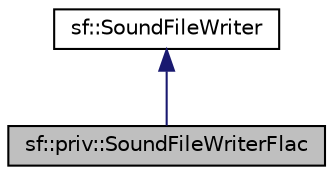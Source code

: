 digraph "sf::priv::SoundFileWriterFlac"
{
 // LATEX_PDF_SIZE
  edge [fontname="Helvetica",fontsize="10",labelfontname="Helvetica",labelfontsize="10"];
  node [fontname="Helvetica",fontsize="10",shape=record];
  Node1 [label="sf::priv::SoundFileWriterFlac",height=0.2,width=0.4,color="black", fillcolor="grey75", style="filled", fontcolor="black",tooltip="Implementation of sound file writer that handles FLAC files."];
  Node2 -> Node1 [dir="back",color="midnightblue",fontsize="10",style="solid"];
  Node2 [label="sf::SoundFileWriter",height=0.2,width=0.4,color="black", fillcolor="white", style="filled",URL="$d8/de4/classsf_1_1SoundFileWriter.html",tooltip="Abstract base class for sound file encoding."];
}
